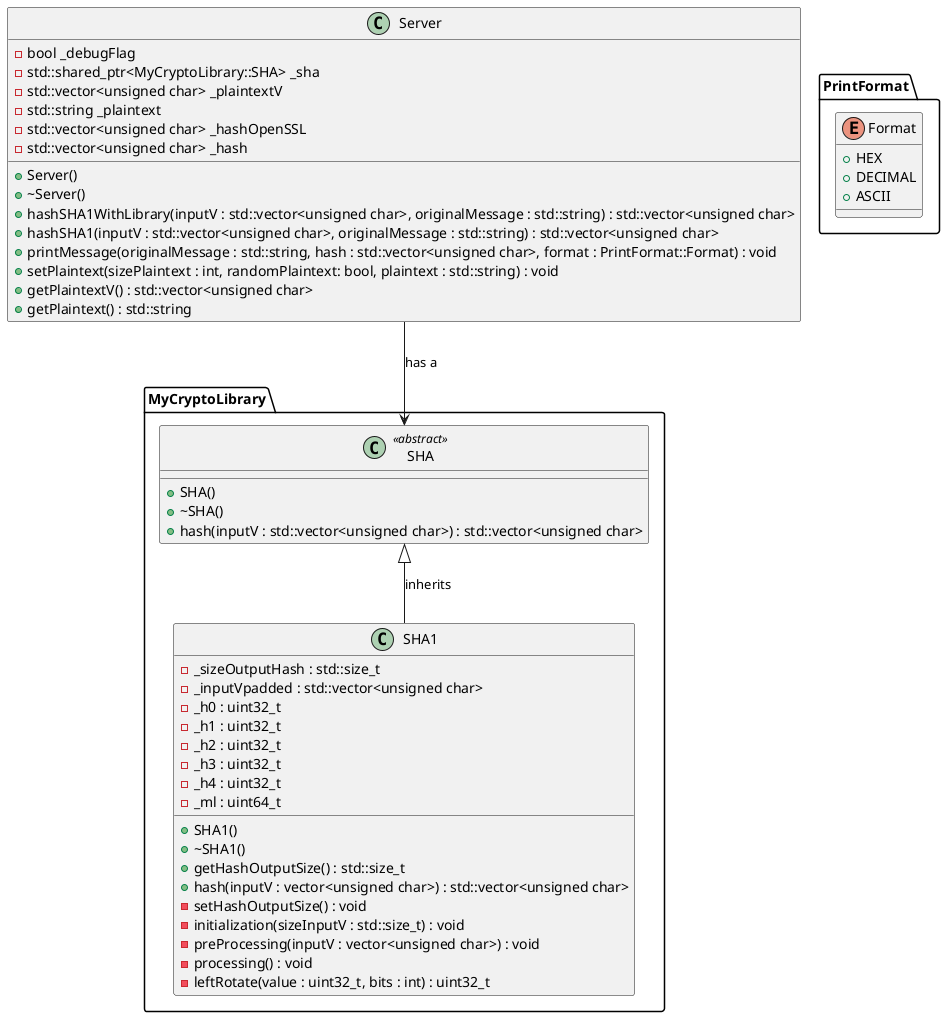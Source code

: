 @startuml

namespace PrintFormat {
    enum Format {
        +HEX 
        +DECIMAL 
        +ASCII
    }
}

class Server {
    - bool _debugFlag
    - std::shared_ptr<MyCryptoLibrary::SHA> _sha
    - std::vector<unsigned char> _plaintextV
    - std::string _plaintext
    - std::vector<unsigned char> _hashOpenSSL
    - std::vector<unsigned char> _hash

    + Server()
    + ~Server()
    + hashSHA1WithLibrary(inputV : std::vector<unsigned char>, originalMessage : std::string) : std::vector<unsigned char>
    + hashSHA1(inputV : std::vector<unsigned char>, originalMessage : std::string) : std::vector<unsigned char>
    + printMessage(originalMessage : std::string, hash : std::vector<unsigned char>, format : PrintFormat::Format) : void
    + setPlaintext(sizePlaintext : int, randomPlaintext: bool, plaintext : std::string) : void
    + getPlaintextV() : std::vector<unsigned char>
    + getPlaintext() : std::string 
}

namespace MyCryptoLibrary {
    class SHA <<abstract>> {
        + SHA()
        + ~SHA()
        + hash(inputV : std::vector<unsigned char>) : std::vector<unsigned char>

    }

    class SHA1 {
        - _sizeOutputHash : std::size_t
        - _inputVpadded : std::vector<unsigned char>
        - _h0 : uint32_t
        - _h1 : uint32_t
        - _h2 : uint32_t
        - _h3 : uint32_t
        - _h4 : uint32_t
        - _ml : uint64_t

        + SHA1()
        + ~SHA1()
        + getHashOutputSize() : std::size_t
        + hash(inputV : vector<unsigned char>) : std::vector<unsigned char>
        - setHashOutputSize() : void
        - initialization(sizeInputV : std::size_t) : void
        - preProcessing(inputV : vector<unsigned char>) : void
        - processing() : void
        - leftRotate(value : uint32_t, bits : int) : uint32_t
    }

    SHA <|-- SHA1 : "inherits"
}

Server --> MyCryptoLibrary.SHA : "has a"

@enduml